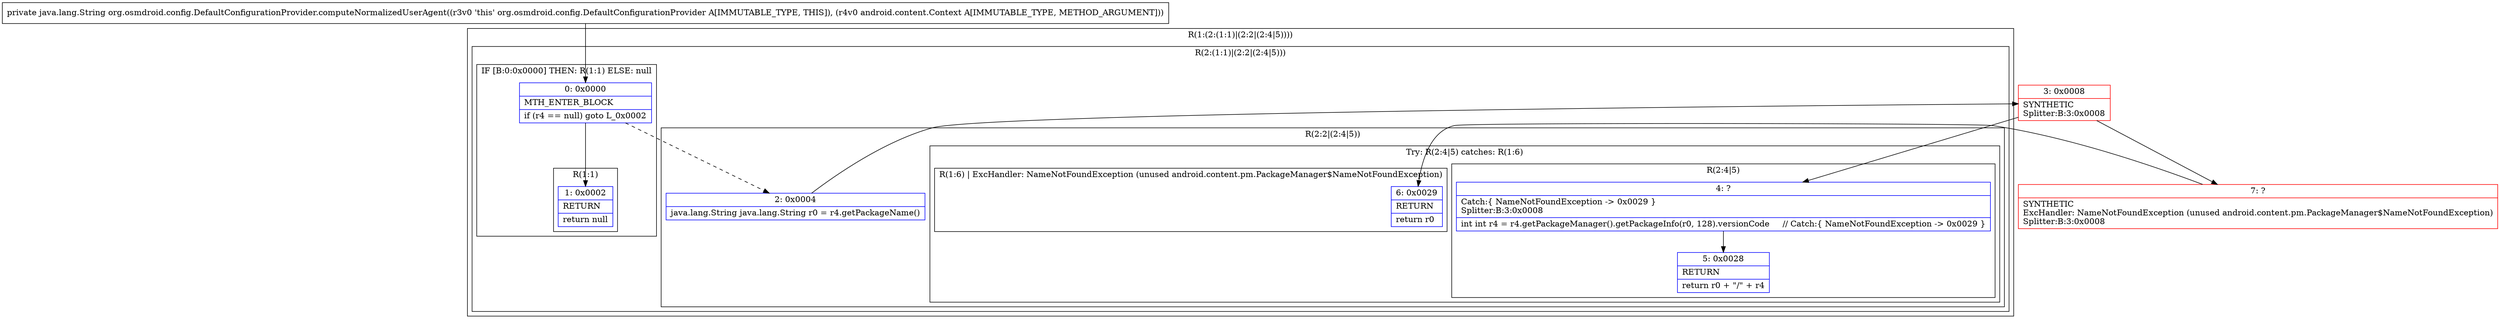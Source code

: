 digraph "CFG fororg.osmdroid.config.DefaultConfigurationProvider.computeNormalizedUserAgent(Landroid\/content\/Context;)Ljava\/lang\/String;" {
subgraph cluster_Region_506721510 {
label = "R(1:(2:(1:1)|(2:2|(2:4|5))))";
node [shape=record,color=blue];
subgraph cluster_Region_93186839 {
label = "R(2:(1:1)|(2:2|(2:4|5)))";
node [shape=record,color=blue];
subgraph cluster_IfRegion_287248665 {
label = "IF [B:0:0x0000] THEN: R(1:1) ELSE: null";
node [shape=record,color=blue];
Node_0 [shape=record,label="{0\:\ 0x0000|MTH_ENTER_BLOCK\l|if (r4 == null) goto L_0x0002\l}"];
subgraph cluster_Region_717931126 {
label = "R(1:1)";
node [shape=record,color=blue];
Node_1 [shape=record,label="{1\:\ 0x0002|RETURN\l|return null\l}"];
}
}
subgraph cluster_Region_304580315 {
label = "R(2:2|(2:4|5))";
node [shape=record,color=blue];
Node_2 [shape=record,label="{2\:\ 0x0004|java.lang.String java.lang.String r0 = r4.getPackageName()\l}"];
subgraph cluster_TryCatchRegion_736069389 {
label = "Try: R(2:4|5) catches: R(1:6)";
node [shape=record,color=blue];
subgraph cluster_Region_882593018 {
label = "R(2:4|5)";
node [shape=record,color=blue];
Node_4 [shape=record,label="{4\:\ ?|Catch:\{ NameNotFoundException \-\> 0x0029 \}\lSplitter:B:3:0x0008\l|int int r4 = r4.getPackageManager().getPackageInfo(r0, 128).versionCode     \/\/ Catch:\{ NameNotFoundException \-\> 0x0029 \}\l}"];
Node_5 [shape=record,label="{5\:\ 0x0028|RETURN\l|return r0 + \"\/\" + r4\l}"];
}
subgraph cluster_Region_634211965 {
label = "R(1:6) | ExcHandler: NameNotFoundException (unused android.content.pm.PackageManager$NameNotFoundException)\l";
node [shape=record,color=blue];
Node_6 [shape=record,label="{6\:\ 0x0029|RETURN\l|return r0\l}"];
}
}
}
}
}
subgraph cluster_Region_634211965 {
label = "R(1:6) | ExcHandler: NameNotFoundException (unused android.content.pm.PackageManager$NameNotFoundException)\l";
node [shape=record,color=blue];
Node_6 [shape=record,label="{6\:\ 0x0029|RETURN\l|return r0\l}"];
}
Node_3 [shape=record,color=red,label="{3\:\ 0x0008|SYNTHETIC\lSplitter:B:3:0x0008\l}"];
Node_7 [shape=record,color=red,label="{7\:\ ?|SYNTHETIC\lExcHandler: NameNotFoundException (unused android.content.pm.PackageManager$NameNotFoundException)\lSplitter:B:3:0x0008\l}"];
MethodNode[shape=record,label="{private java.lang.String org.osmdroid.config.DefaultConfigurationProvider.computeNormalizedUserAgent((r3v0 'this' org.osmdroid.config.DefaultConfigurationProvider A[IMMUTABLE_TYPE, THIS]), (r4v0 android.content.Context A[IMMUTABLE_TYPE, METHOD_ARGUMENT])) }"];
MethodNode -> Node_0;
Node_0 -> Node_1;
Node_0 -> Node_2[style=dashed];
Node_2 -> Node_3;
Node_4 -> Node_5;
Node_3 -> Node_4;
Node_3 -> Node_7;
Node_7 -> Node_6;
}

